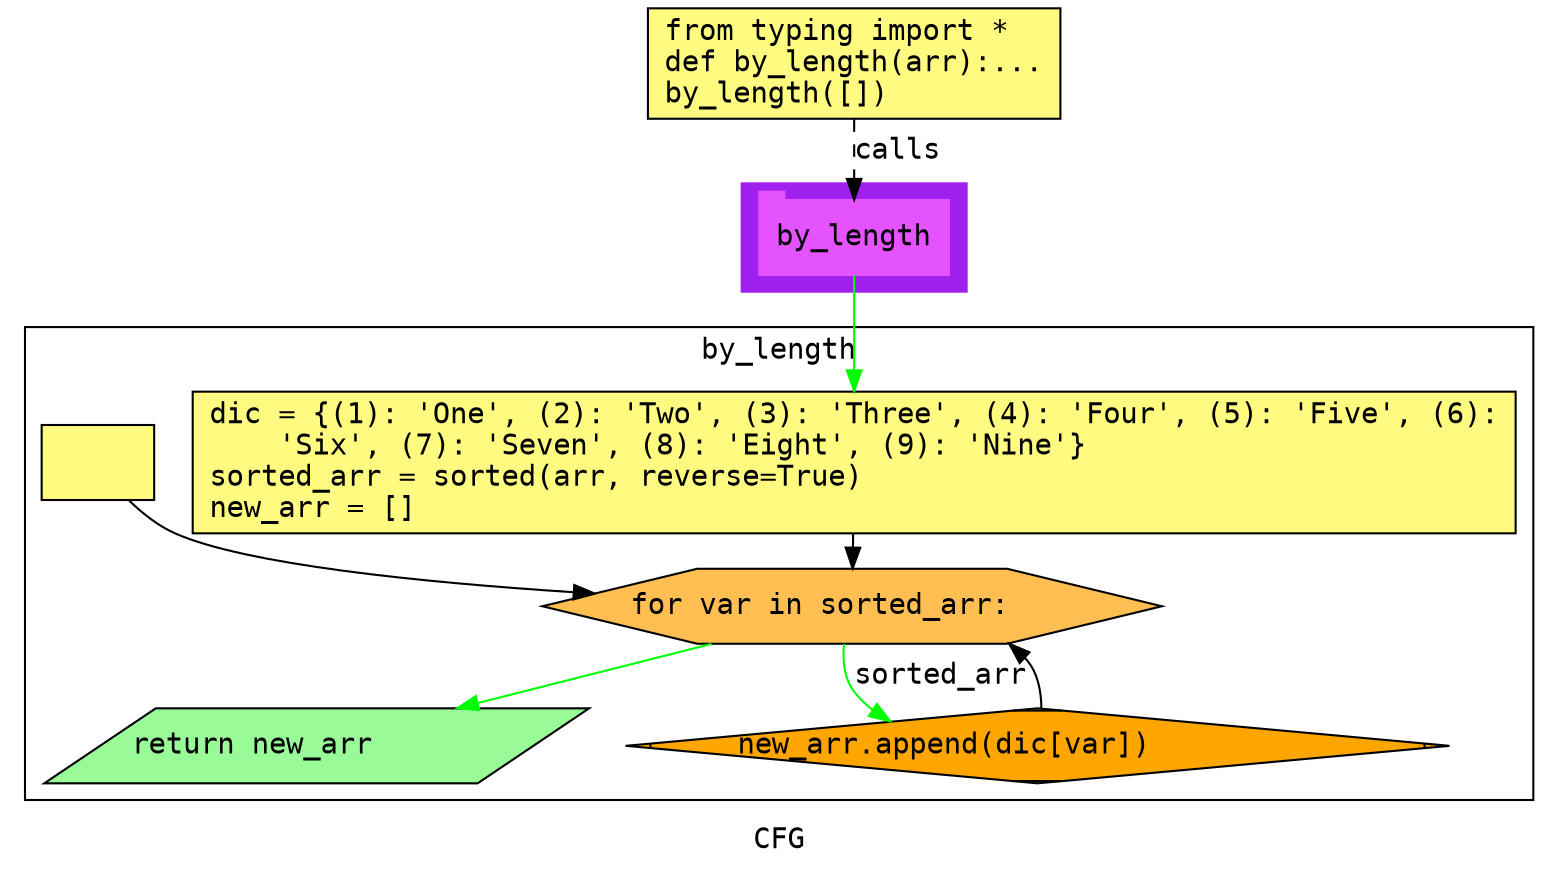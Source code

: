 digraph cluster48CFG {
	graph [bb="0,0,740,411",
		compound=True,
		fontname="DejaVu Sans Mono",
		label=CFG,
		lheight=0.21,
		lp="370,11.5",
		lwidth=0.35,
		pack=False,
		rankdir=TB,
		ranksep=0.02
	];
	node [fontname="DejaVu Sans Mono",
		label="\N"
	];
	edge [fontname="DejaVu Sans Mono"];
	subgraph cluster_1 {
		graph [bb="352,275,460,327",
			color=purple,
			compound=true,
			fontname="DejaVu Sans Mono",
			label="",
			rankdir=TB,
			ranksep=0.02,
			shape=tab,
			style=filled
		];
		node [fontname="DejaVu Sans Mono"];
		edge [fontname="DejaVu Sans Mono"];
		14	[color="#E552FF",
			height=0.5,
			label=by_length,
			linenum="[25]",
			pos="406,301",
			shape=tab,
			style=filled,
			width=1.2639];
	}
	subgraph cluster0by_length {
		graph [bb="8,31,732,258",
			compound=True,
			fontname="DejaVu Sans Mono",
			label=by_length,
			lheight=0.21,
			lp="370,246.5",
			lwidth=1.04,
			pack=False,
			rankdir=TB,
			ranksep=0.02
		];
		node [fontname="DejaVu Sans Mono"];
		edge [fontname="DejaVu Sans Mono"];
		subgraph cluster_3 {
			graph [color=purple,
				compound=true,
				fontname="DejaVu Sans Mono",
				label="",
				rankdir=TB,
				ranksep=0.02,
				shape=tab,
				style=filled
			];
			node [fontname="DejaVu Sans Mono"];
			edge [fontname="DejaVu Sans Mono"];
		}
		subgraph cluster_8 {
			graph [color=purple,
				compound=true,
				fontname="DejaVu Sans Mono",
				label="",
				rankdir=TB,
				ranksep=0.02,
				shape=tab,
				style=filled
			];
			node [fontname="DejaVu Sans Mono"];
			edge [fontname="DejaVu Sans Mono"];
		}
		3	[fillcolor="#FFFB81",
			height=0.94444,
			label="dic = {(1): 'One', (2): 'Two', (3): 'Three', (4): 'Four', (5): 'Five', (6):\l    'Six', (7): 'Seven', (8): 'Eight', (9): 'Nine'}\lsorted_\
arr = sorted(arr, reverse=True)\lnew_arr = []\l",
			linenum="[5, 16, 17]",
			pos="406,193",
			shape=rectangle,
			style="filled,solid",
			width=8.8194];
		5	[fillcolor="#FFBE52",
			height=0.5,
			label="for var in sorted_arr:\l",
			linenum="[18]",
			pos="400,124",
			shape=hexagon,
			style="filled,solid",
			width=4.1277];
		3 -> 5	[color=black,
			pos="e,401.53,142.13 403.04,158.89 402.83,156.63 402.63,154.36 402.43,152.13"];
		7	[fillcolor="#98fb98",
			height=0.5,
			label="return new_arr\l",
			linenum="[23]",
			pos="148,57",
			shape=parallelogram,
			style="filled,solid",
			width=3.4941];
		5 -> 7	[color=green,
			pos="e,214.2,75.077 333.79,105.92 300.07,97.223 258.9,86.606 223.9,77.578"];
		8	[fillcolor=orange,
			height=0.5,
			label="new_arr.append(dic[var])\l",
			linenum="[19, 20]",
			pos="489,57",
			shape=Mdiamond,
			style="filled,solid",
			width=5.4894];
		5 -> 8	[color=green,
			label=sorted_arr,
			lp="438.5,90.5",
			pos="e,414.61,68.424 393.89,105.95 392.25,98.232 392.09,89.418 397,83 399.66,79.524 402.75,76.499 406.15,73.869"];
		8 -> 5	[color=black,
			pos="e,475.38,106.03 490.86,74.846 490.82,82.709 489.34,91.699 484,98 483.68,98.377 483.36,98.749 483.02,99.115"];
		10	[fillcolor="#FFFB81",
			height=0.5,
			label="",
			linenum="[]",
			pos="43,193",
			shape=rectangle,
			style="filled,solid",
			width=0.75];
		10 -> 5	[color=black,
			pos="e,277.05,130.32 57.986,174.75 64.175,168.75 71.816,162.63 80,159 113.05,144.36 194.46,135.83 266.89,130.98"];
	}
	1	[fillcolor="#FFFB81",
		height=0.73611,
		label="from typing import *\ldef by_length(arr):...\lby_length([])\l",
		linenum="[1]",
		pos="406,384.5",
		shape=rectangle,
		style="filled,solid",
		width=2.75];
	1 -> 14	[label=calls,
		lp="427,342.5",
		pos="e,406,319.13 406,357.71 406,348.66 406,338.47 406,329.3",
		style=dashed];
	14 -> 3	[color=green,
		pos="e,406,227.25 406,282.97 406,270.68 406,253.5 406,237.52"];
}
